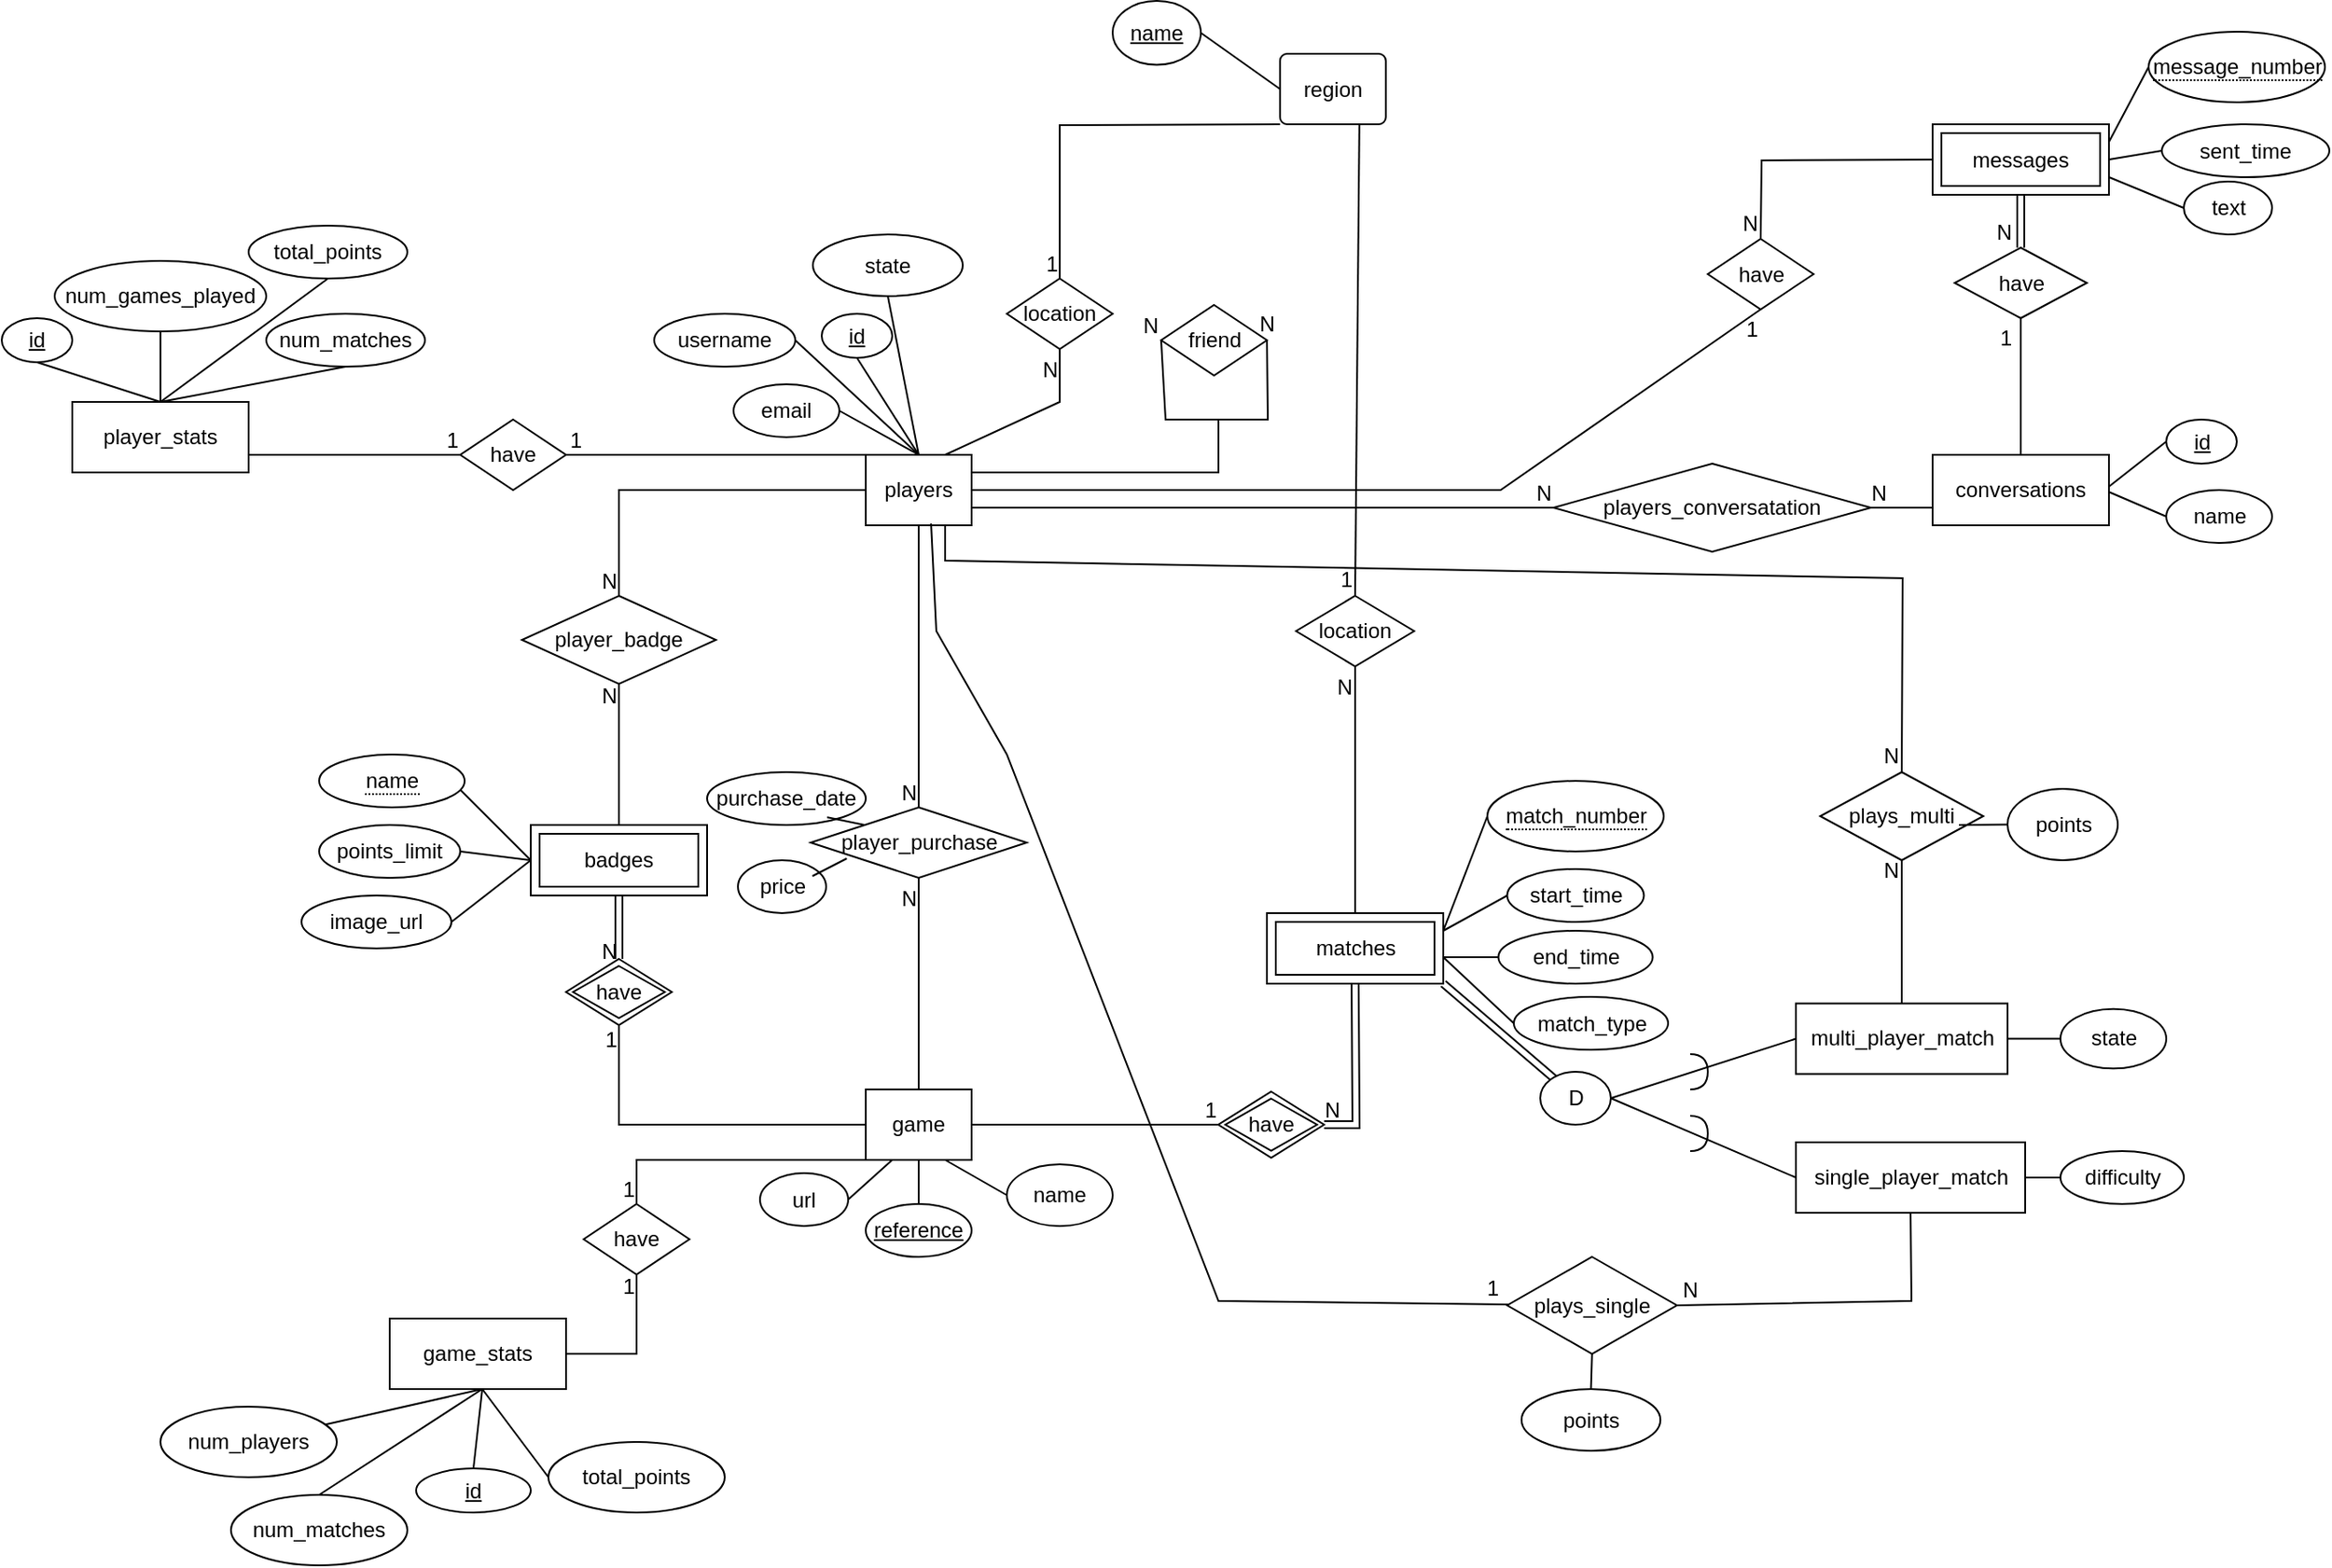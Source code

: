 <mxfile version="21.2.8" type="device">
  <diagram name="Page-1" id="zzzi5T66cBKwi4Euccaa">
    <mxGraphModel dx="1886" dy="870" grid="1" gridSize="10" guides="1" tooltips="1" connect="1" arrows="1" fold="1" page="1" pageScale="1" pageWidth="1654" pageHeight="1169" math="0" shadow="0">
      <root>
        <mxCell id="0" />
        <mxCell id="1" parent="0" />
        <mxCell id="UxwvA4xGbJYqASf0uj5V-3" value="num_matches" style="ellipse;whiteSpace=wrap;html=1;align=center;direction=east;" parent="1" vertex="1">
          <mxGeometry x="180" y="200" width="90" height="30" as="geometry" />
        </mxCell>
        <mxCell id="UxwvA4xGbJYqASf0uj5V-8" value="" style="endArrow=none;html=1;rounded=0;entryX=0.5;entryY=1;entryDx=0;entryDy=0;exitX=0.5;exitY=0;exitDx=0;exitDy=0;" parent="1" target="UxwvA4xGbJYqASf0uj5V-3" edge="1">
          <mxGeometry relative="1" as="geometry">
            <mxPoint x="120" y="250" as="sourcePoint" />
            <mxPoint x="350" y="230" as="targetPoint" />
          </mxGeometry>
        </mxCell>
        <mxCell id="UxwvA4xGbJYqASf0uj5V-11" value="num_players" style="ellipse;whiteSpace=wrap;html=1;align=center;" parent="1" vertex="1">
          <mxGeometry x="120" y="820" width="100" height="40" as="geometry" />
        </mxCell>
        <mxCell id="UxwvA4xGbJYqASf0uj5V-17" value="" style="endArrow=none;html=1;rounded=0;exitX=0.5;exitY=1;exitDx=0;exitDy=0;" parent="1" target="UxwvA4xGbJYqASf0uj5V-11" edge="1">
          <mxGeometry relative="1" as="geometry">
            <mxPoint x="302.5" y="810" as="sourcePoint" />
            <mxPoint x="450" y="840" as="targetPoint" />
          </mxGeometry>
        </mxCell>
        <mxCell id="UxwvA4xGbJYqASf0uj5V-22" value="" style="endArrow=none;html=1;rounded=0;exitX=1;exitY=0.5;exitDx=0;exitDy=0;entryX=0;entryY=0.5;entryDx=0;entryDy=0;" parent="1" edge="1">
          <mxGeometry relative="1" as="geometry">
            <mxPoint x="285" y="465" as="sourcePoint" />
            <mxPoint x="330" y="510" as="targetPoint" />
          </mxGeometry>
        </mxCell>
        <mxCell id="UxwvA4xGbJYqASf0uj5V-23" value="points_limit" style="ellipse;whiteSpace=wrap;html=1;align=center;" parent="1" vertex="1">
          <mxGeometry x="210" y="490" width="80" height="30" as="geometry" />
        </mxCell>
        <mxCell id="UxwvA4xGbJYqASf0uj5V-24" value="image_url" style="ellipse;whiteSpace=wrap;html=1;align=center;" parent="1" vertex="1">
          <mxGeometry x="200" y="530" width="85" height="30" as="geometry" />
        </mxCell>
        <mxCell id="UxwvA4xGbJYqASf0uj5V-25" value="" style="endArrow=none;html=1;rounded=0;exitX=1;exitY=0.5;exitDx=0;exitDy=0;entryX=0;entryY=0.5;entryDx=0;entryDy=0;" parent="1" source="UxwvA4xGbJYqASf0uj5V-24" edge="1">
          <mxGeometry relative="1" as="geometry">
            <mxPoint x="450" y="530" as="sourcePoint" />
            <mxPoint x="330" y="510" as="targetPoint" />
          </mxGeometry>
        </mxCell>
        <mxCell id="UxwvA4xGbJYqASf0uj5V-26" value="" style="endArrow=none;html=1;rounded=0;exitX=1;exitY=0.5;exitDx=0;exitDy=0;" parent="1" source="UxwvA4xGbJYqASf0uj5V-23" edge="1">
          <mxGeometry relative="1" as="geometry">
            <mxPoint x="450" y="530" as="sourcePoint" />
            <mxPoint x="330" y="510" as="targetPoint" />
          </mxGeometry>
        </mxCell>
        <mxCell id="UxwvA4xGbJYqASf0uj5V-36" value="game" style="whiteSpace=wrap;html=1;align=center;" parent="1" vertex="1">
          <mxGeometry x="520" y="640" width="60" height="40" as="geometry" />
        </mxCell>
        <mxCell id="UxwvA4xGbJYqASf0uj5V-37" value="players" style="whiteSpace=wrap;html=1;align=center;" parent="1" vertex="1">
          <mxGeometry x="520" y="280" width="60" height="40" as="geometry" />
        </mxCell>
        <mxCell id="UxwvA4xGbJYqASf0uj5V-43" value="purchase_date" style="ellipse;whiteSpace=wrap;html=1;align=center;" parent="1" vertex="1">
          <mxGeometry x="430" y="460" width="90" height="30" as="geometry" />
        </mxCell>
        <mxCell id="UxwvA4xGbJYqASf0uj5V-47" value="" style="endArrow=none;html=1;rounded=0;exitX=1;exitY=1;exitDx=0;exitDy=0;entryX=0;entryY=0;entryDx=0;entryDy=0;" parent="1" target="7KpUTXHC7Jx4lpWlZY0v-66" edge="1">
          <mxGeometry relative="1" as="geometry">
            <mxPoint x="498.07" y="485.607" as="sourcePoint" />
            <mxPoint x="506.25" y="490" as="targetPoint" />
          </mxGeometry>
        </mxCell>
        <mxCell id="UxwvA4xGbJYqASf0uj5V-52" value="url" style="ellipse;whiteSpace=wrap;html=1;align=center;" parent="1" vertex="1">
          <mxGeometry x="460" y="687.5" width="50" height="30" as="geometry" />
        </mxCell>
        <mxCell id="UxwvA4xGbJYqASf0uj5V-56" value="name" style="ellipse;whiteSpace=wrap;html=1;align=center;strokeWidth=1;" parent="1" vertex="1">
          <mxGeometry x="600" y="682.5" width="60" height="35" as="geometry" />
        </mxCell>
        <mxCell id="UxwvA4xGbJYqASf0uj5V-57" style="edgeStyle=orthogonalEdgeStyle;rounded=0;orthogonalLoop=1;jettySize=auto;html=1;exitX=0.5;exitY=1;exitDx=0;exitDy=0;" parent="1" edge="1">
          <mxGeometry relative="1" as="geometry">
            <mxPoint x="515" y="750" as="sourcePoint" />
            <mxPoint x="515" y="750" as="targetPoint" />
          </mxGeometry>
        </mxCell>
        <mxCell id="UxwvA4xGbJYqASf0uj5V-60" value="reference" style="ellipse;whiteSpace=wrap;html=1;align=center;fontStyle=4;strokeWidth=1;" parent="1" vertex="1">
          <mxGeometry x="520" y="705" width="60" height="30" as="geometry" />
        </mxCell>
        <mxCell id="UxwvA4xGbJYqASf0uj5V-63" value="" style="endArrow=none;html=1;rounded=0;entryX=1;entryY=0.5;entryDx=0;entryDy=0;exitX=0.25;exitY=1;exitDx=0;exitDy=0;" parent="1" source="UxwvA4xGbJYqASf0uj5V-36" target="UxwvA4xGbJYqASf0uj5V-52" edge="1">
          <mxGeometry relative="1" as="geometry">
            <mxPoint x="470" y="530" as="sourcePoint" />
            <mxPoint x="630" y="530" as="targetPoint" />
          </mxGeometry>
        </mxCell>
        <mxCell id="UxwvA4xGbJYqASf0uj5V-65" value="" style="endArrow=none;html=1;rounded=0;entryX=0.5;entryY=0;entryDx=0;entryDy=0;exitX=0.5;exitY=1;exitDx=0;exitDy=0;" parent="1" source="UxwvA4xGbJYqASf0uj5V-36" target="UxwvA4xGbJYqASf0uj5V-60" edge="1">
          <mxGeometry relative="1" as="geometry">
            <mxPoint x="560" y="690" as="sourcePoint" />
            <mxPoint x="535" y="730" as="targetPoint" />
          </mxGeometry>
        </mxCell>
        <mxCell id="UxwvA4xGbJYqASf0uj5V-66" value="" style="endArrow=none;html=1;rounded=0;entryX=0;entryY=0.5;entryDx=0;entryDy=0;exitX=0.75;exitY=1;exitDx=0;exitDy=0;" parent="1" source="UxwvA4xGbJYqASf0uj5V-36" target="UxwvA4xGbJYqASf0uj5V-56" edge="1">
          <mxGeometry relative="1" as="geometry">
            <mxPoint x="560" y="690" as="sourcePoint" />
            <mxPoint x="600" y="730" as="targetPoint" />
          </mxGeometry>
        </mxCell>
        <mxCell id="UxwvA4xGbJYqASf0uj5V-67" value="email" style="ellipse;whiteSpace=wrap;html=1;align=center;strokeWidth=1;" parent="1" vertex="1">
          <mxGeometry x="445" y="240" width="60" height="30" as="geometry" />
        </mxCell>
        <mxCell id="UxwvA4xGbJYqASf0uj5V-68" value="username" style="ellipse;whiteSpace=wrap;html=1;align=center;strokeWidth=1;" parent="1" vertex="1">
          <mxGeometry x="400" y="200" width="80" height="30" as="geometry" />
        </mxCell>
        <mxCell id="UxwvA4xGbJYqASf0uj5V-69" value="id" style="ellipse;whiteSpace=wrap;html=1;align=center;fontStyle=4;strokeWidth=1;" parent="1" vertex="1">
          <mxGeometry x="495" y="200" width="40" height="25" as="geometry" />
        </mxCell>
        <mxCell id="UxwvA4xGbJYqASf0uj5V-70" value="state" style="ellipse;whiteSpace=wrap;html=1;align=center;strokeWidth=1;" parent="1" vertex="1">
          <mxGeometry x="490" y="155" width="85" height="35" as="geometry" />
        </mxCell>
        <mxCell id="UxwvA4xGbJYqASf0uj5V-72" value="region" style="rounded=1;arcSize=10;whiteSpace=wrap;html=1;align=center;strokeWidth=1;" parent="1" vertex="1">
          <mxGeometry x="754.91" y="52.5" width="60" height="40" as="geometry" />
        </mxCell>
        <mxCell id="UxwvA4xGbJYqASf0uj5V-73" value="" style="endArrow=none;html=1;rounded=0;exitX=1;exitY=0.5;exitDx=0;exitDy=0;entryX=0.5;entryY=0;entryDx=0;entryDy=0;" parent="1" source="UxwvA4xGbJYqASf0uj5V-67" target="UxwvA4xGbJYqASf0uj5V-37" edge="1">
          <mxGeometry relative="1" as="geometry">
            <mxPoint x="470" y="270" as="sourcePoint" />
            <mxPoint x="630" y="270" as="targetPoint" />
          </mxGeometry>
        </mxCell>
        <mxCell id="UxwvA4xGbJYqASf0uj5V-74" value="" style="endArrow=none;html=1;rounded=0;exitX=1;exitY=0.5;exitDx=0;exitDy=0;entryX=0.5;entryY=0;entryDx=0;entryDy=0;" parent="1" source="UxwvA4xGbJYqASf0uj5V-68" target="UxwvA4xGbJYqASf0uj5V-37" edge="1">
          <mxGeometry relative="1" as="geometry">
            <mxPoint x="515" y="265" as="sourcePoint" />
            <mxPoint x="540" y="280" as="targetPoint" />
          </mxGeometry>
        </mxCell>
        <mxCell id="UxwvA4xGbJYqASf0uj5V-75" value="" style="endArrow=none;html=1;rounded=0;exitX=0.5;exitY=1;exitDx=0;exitDy=0;entryX=0.5;entryY=0;entryDx=0;entryDy=0;" parent="1" source="UxwvA4xGbJYqASf0uj5V-69" target="UxwvA4xGbJYqASf0uj5V-37" edge="1">
          <mxGeometry relative="1" as="geometry">
            <mxPoint x="490" y="225" as="sourcePoint" />
            <mxPoint x="545" y="290" as="targetPoint" />
          </mxGeometry>
        </mxCell>
        <mxCell id="UxwvA4xGbJYqASf0uj5V-76" value="" style="endArrow=none;html=1;rounded=0;exitX=0.5;exitY=1;exitDx=0;exitDy=0;entryX=0.5;entryY=0;entryDx=0;entryDy=0;" parent="1" source="UxwvA4xGbJYqASf0uj5V-70" target="UxwvA4xGbJYqASf0uj5V-37" edge="1">
          <mxGeometry relative="1" as="geometry">
            <mxPoint x="520" y="225" as="sourcePoint" />
            <mxPoint x="560" y="290" as="targetPoint" />
          </mxGeometry>
        </mxCell>
        <mxCell id="UxwvA4xGbJYqASf0uj5V-85" value="" style="endArrow=none;html=1;rounded=0;exitX=1;exitY=0.5;exitDx=0;exitDy=0;entryX=0;entryY=0.5;entryDx=0;entryDy=0;" parent="1" source="n-J2rpFh8gboaBVfGq7o-7" target="UxwvA4xGbJYqASf0uj5V-72" edge="1">
          <mxGeometry relative="1" as="geometry">
            <mxPoint x="719.91" y="42.5" as="sourcePoint" />
            <mxPoint x="764.91" y="82.5" as="targetPoint" />
          </mxGeometry>
        </mxCell>
        <mxCell id="UxwvA4xGbJYqASf0uj5V-100" value="name" style="ellipse;whiteSpace=wrap;html=1;align=center;strokeWidth=1;" parent="1" vertex="1">
          <mxGeometry x="1257.5" y="300" width="60" height="30" as="geometry" />
        </mxCell>
        <mxCell id="UxwvA4xGbJYqASf0uj5V-101" value="id" style="ellipse;whiteSpace=wrap;html=1;align=center;fontStyle=4;strokeWidth=1;" parent="1" vertex="1">
          <mxGeometry x="1257.5" y="260" width="40" height="25" as="geometry" />
        </mxCell>
        <mxCell id="UxwvA4xGbJYqASf0uj5V-102" value="" style="endArrow=none;html=1;rounded=0;entryX=1;entryY=0.5;entryDx=0;entryDy=0;exitX=0;exitY=0.5;exitDx=0;exitDy=0;" parent="1" source="UxwvA4xGbJYqASf0uj5V-100" edge="1">
          <mxGeometry relative="1" as="geometry">
            <mxPoint x="827.5" y="305" as="sourcePoint" />
            <mxPoint x="1222.5" y="300" as="targetPoint" />
          </mxGeometry>
        </mxCell>
        <mxCell id="UxwvA4xGbJYqASf0uj5V-103" value="" style="endArrow=none;html=1;rounded=0;entryX=1;entryY=0.5;entryDx=0;entryDy=0;exitX=0;exitY=0.5;exitDx=0;exitDy=0;" parent="1" source="UxwvA4xGbJYqASf0uj5V-101" edge="1">
          <mxGeometry relative="1" as="geometry">
            <mxPoint x="1267.5" y="325" as="sourcePoint" />
            <mxPoint x="1222.5" y="300" as="targetPoint" />
          </mxGeometry>
        </mxCell>
        <mxCell id="UxwvA4xGbJYqASf0uj5V-105" value="have" style="shape=rhombus;perimeter=rhombusPerimeter;whiteSpace=wrap;html=1;align=center;strokeWidth=1;" parent="1" vertex="1">
          <mxGeometry x="1137.5" y="162.5" width="75" height="40" as="geometry" />
        </mxCell>
        <mxCell id="UxwvA4xGbJYqASf0uj5V-107" value="" style="endArrow=none;html=1;rounded=0;entryX=0.5;entryY=1;entryDx=0;entryDy=0;exitX=0.5;exitY=0;exitDx=0;exitDy=0;" parent="1" source="7KpUTXHC7Jx4lpWlZY0v-57" target="UxwvA4xGbJYqASf0uj5V-105" edge="1">
          <mxGeometry relative="1" as="geometry">
            <mxPoint x="1185" y="270" as="sourcePoint" />
            <mxPoint x="1180" y="235" as="targetPoint" />
          </mxGeometry>
        </mxCell>
        <mxCell id="UxwvA4xGbJYqASf0uj5V-108" value="1" style="resizable=0;html=1;align=right;verticalAlign=bottom;strokeWidth=1;" parent="UxwvA4xGbJYqASf0uj5V-107" connectable="0" vertex="1">
          <mxGeometry x="1" relative="1" as="geometry">
            <mxPoint x="-5" y="20" as="offset" />
          </mxGeometry>
        </mxCell>
        <mxCell id="UxwvA4xGbJYqASf0uj5V-110" value="" style="shape=link;html=1;rounded=0;entryX=0.5;entryY=0;entryDx=0;entryDy=0;exitX=0.5;exitY=1;exitDx=0;exitDy=0;" parent="1" target="UxwvA4xGbJYqASf0uj5V-105" edge="1">
          <mxGeometry relative="1" as="geometry">
            <mxPoint x="1175" y="132.5" as="sourcePoint" />
            <mxPoint x="990" y="272.5" as="targetPoint" />
          </mxGeometry>
        </mxCell>
        <mxCell id="UxwvA4xGbJYqASf0uj5V-111" value="N" style="resizable=0;html=1;align=right;verticalAlign=bottom;strokeWidth=1;" parent="UxwvA4xGbJYqASf0uj5V-110" connectable="0" vertex="1">
          <mxGeometry x="1" relative="1" as="geometry">
            <mxPoint x="-5" as="offset" />
          </mxGeometry>
        </mxCell>
        <mxCell id="UxwvA4xGbJYqASf0uj5V-113" value="sent_time" style="ellipse;whiteSpace=wrap;html=1;align=center;" parent="1" vertex="1">
          <mxGeometry x="1255" y="92.5" width="95" height="30" as="geometry" />
        </mxCell>
        <mxCell id="UxwvA4xGbJYqASf0uj5V-114" value="text" style="ellipse;whiteSpace=wrap;html=1;align=center;" parent="1" vertex="1">
          <mxGeometry x="1267.5" y="125" width="50" height="30" as="geometry" />
        </mxCell>
        <mxCell id="UxwvA4xGbJYqASf0uj5V-116" value="" style="endArrow=none;html=1;rounded=0;entryX=1;entryY=0.25;entryDx=0;entryDy=0;exitX=0;exitY=0.5;exitDx=0;exitDy=0;" parent="1" source="n-J2rpFh8gboaBVfGq7o-76" edge="1">
          <mxGeometry relative="1" as="geometry">
            <mxPoint x="1250" y="67.5" as="sourcePoint" />
            <mxPoint x="1225" y="102.5" as="targetPoint" />
          </mxGeometry>
        </mxCell>
        <mxCell id="UxwvA4xGbJYqASf0uj5V-117" value="" style="endArrow=none;html=1;rounded=0;entryX=1;entryY=0.5;entryDx=0;entryDy=0;exitX=0;exitY=0.5;exitDx=0;exitDy=0;" parent="1" source="UxwvA4xGbJYqASf0uj5V-113" edge="1">
          <mxGeometry relative="1" as="geometry">
            <mxPoint x="1250" y="77.5" as="sourcePoint" />
            <mxPoint x="1225" y="112.5" as="targetPoint" />
          </mxGeometry>
        </mxCell>
        <mxCell id="UxwvA4xGbJYqASf0uj5V-118" value="" style="endArrow=none;html=1;rounded=0;entryX=1;entryY=0.75;entryDx=0;entryDy=0;exitX=0;exitY=0.5;exitDx=0;exitDy=0;" parent="1" source="UxwvA4xGbJYqASf0uj5V-114" edge="1">
          <mxGeometry relative="1" as="geometry">
            <mxPoint x="1260" y="87.5" as="sourcePoint" />
            <mxPoint x="1225" y="122.5" as="targetPoint" />
          </mxGeometry>
        </mxCell>
        <mxCell id="UxwvA4xGbJYqASf0uj5V-121" value="" style="shape=link;html=1;rounded=0;exitX=1;exitY=1;exitDx=0;exitDy=0;" parent="1" edge="1">
          <mxGeometry relative="1" as="geometry">
            <mxPoint x="847.5" y="580" as="sourcePoint" />
            <mxPoint x="917.5" y="640" as="targetPoint" />
          </mxGeometry>
        </mxCell>
        <mxCell id="UxwvA4xGbJYqASf0uj5V-124" value="D" style="ellipse;whiteSpace=wrap;html=1;sketch=0;strokeWidth=1;" parent="1" vertex="1">
          <mxGeometry x="902.5" y="630" width="40" height="30" as="geometry" />
        </mxCell>
        <mxCell id="UxwvA4xGbJYqASf0uj5V-126" value="start_time" style="ellipse;whiteSpace=wrap;html=1;align=center;strokeWidth=1;" parent="1" vertex="1">
          <mxGeometry x="883.75" y="515" width="77.5" height="30" as="geometry" />
        </mxCell>
        <mxCell id="UxwvA4xGbJYqASf0uj5V-127" value="end_time" style="ellipse;whiteSpace=wrap;html=1;align=center;strokeWidth=1;" parent="1" vertex="1">
          <mxGeometry x="878.75" y="550" width="87.5" height="30" as="geometry" />
        </mxCell>
        <mxCell id="UxwvA4xGbJYqASf0uj5V-130" value="" style="endArrow=none;html=1;rounded=0;entryX=0;entryY=0.5;entryDx=0;entryDy=0;exitX=1;exitY=0.5;exitDx=0;exitDy=0;" parent="1" target="UxwvA4xGbJYqASf0uj5V-126" edge="1">
          <mxGeometry relative="1" as="geometry">
            <mxPoint x="847.5" y="550" as="sourcePoint" />
            <mxPoint x="897.5" y="497.5" as="targetPoint" />
          </mxGeometry>
        </mxCell>
        <mxCell id="UxwvA4xGbJYqASf0uj5V-131" value="" style="endArrow=none;html=1;rounded=0;entryX=0;entryY=0.5;entryDx=0;entryDy=0;exitX=1;exitY=0.75;exitDx=0;exitDy=0;" parent="1" target="UxwvA4xGbJYqASf0uj5V-127" edge="1">
          <mxGeometry relative="1" as="geometry">
            <mxPoint x="847.5" y="565" as="sourcePoint" />
            <mxPoint x="907.5" y="507.5" as="targetPoint" />
          </mxGeometry>
        </mxCell>
        <mxCell id="UxwvA4xGbJYqASf0uj5V-132" value="multi_player_match" style="whiteSpace=wrap;html=1;align=center;strokeWidth=1;" parent="1" vertex="1">
          <mxGeometry x="1047.5" y="591.25" width="120" height="40" as="geometry" />
        </mxCell>
        <mxCell id="UxwvA4xGbJYqASf0uj5V-133" value="single_player_match" style="whiteSpace=wrap;html=1;align=center;strokeWidth=1;" parent="1" vertex="1">
          <mxGeometry x="1047.5" y="670" width="130" height="40" as="geometry" />
        </mxCell>
        <mxCell id="UxwvA4xGbJYqASf0uj5V-135" value="difficulty" style="ellipse;whiteSpace=wrap;html=1;align=center;" parent="1" vertex="1">
          <mxGeometry x="1197.5" y="675" width="70" height="30" as="geometry" />
        </mxCell>
        <mxCell id="UxwvA4xGbJYqASf0uj5V-136" style="edgeStyle=orthogonalEdgeStyle;rounded=0;orthogonalLoop=1;jettySize=auto;html=1;exitX=0.5;exitY=1;exitDx=0;exitDy=0;" parent="1" source="UxwvA4xGbJYqASf0uj5V-135" target="UxwvA4xGbJYqASf0uj5V-135" edge="1">
          <mxGeometry relative="1" as="geometry" />
        </mxCell>
        <mxCell id="UxwvA4xGbJYqASf0uj5V-137" value="state" style="ellipse;whiteSpace=wrap;html=1;align=center;" parent="1" vertex="1">
          <mxGeometry x="1197.5" y="594.38" width="60" height="33.75" as="geometry" />
        </mxCell>
        <mxCell id="UxwvA4xGbJYqASf0uj5V-138" value="" style="endArrow=none;html=1;rounded=0;exitX=1;exitY=0.5;exitDx=0;exitDy=0;entryX=0;entryY=0.5;entryDx=0;entryDy=0;" parent="1" source="UxwvA4xGbJYqASf0uj5V-132" target="UxwvA4xGbJYqASf0uj5V-137" edge="1">
          <mxGeometry relative="1" as="geometry">
            <mxPoint x="807.5" y="500" as="sourcePoint" />
            <mxPoint x="967.5" y="500" as="targetPoint" />
          </mxGeometry>
        </mxCell>
        <mxCell id="UxwvA4xGbJYqASf0uj5V-139" value="" style="endArrow=none;html=1;rounded=0;exitX=1;exitY=0.5;exitDx=0;exitDy=0;entryX=0;entryY=0.5;entryDx=0;entryDy=0;" parent="1" source="UxwvA4xGbJYqASf0uj5V-133" target="UxwvA4xGbJYqASf0uj5V-135" edge="1">
          <mxGeometry relative="1" as="geometry">
            <mxPoint x="1157.5" y="621.25" as="sourcePoint" />
            <mxPoint x="1207.5" y="621.255" as="targetPoint" />
          </mxGeometry>
        </mxCell>
        <mxCell id="UxwvA4xGbJYqASf0uj5V-140" value="" style="endArrow=none;html=1;rounded=0;exitX=1;exitY=0.5;exitDx=0;exitDy=0;entryX=0;entryY=0.5;entryDx=0;entryDy=0;" parent="1" source="UxwvA4xGbJYqASf0uj5V-124" target="UxwvA4xGbJYqASf0uj5V-132" edge="1">
          <mxGeometry relative="1" as="geometry">
            <mxPoint x="807.5" y="500" as="sourcePoint" />
            <mxPoint x="967.5" y="500" as="targetPoint" />
          </mxGeometry>
        </mxCell>
        <mxCell id="UxwvA4xGbJYqASf0uj5V-141" value="" style="endArrow=none;html=1;rounded=0;entryX=0;entryY=0.5;entryDx=0;entryDy=0;startArrow=none;exitX=1;exitY=0.5;exitDx=0;exitDy=0;" parent="1" source="UxwvA4xGbJYqASf0uj5V-124" target="UxwvA4xGbJYqASf0uj5V-133" edge="1">
          <mxGeometry relative="1" as="geometry">
            <mxPoint x="1007.5" y="670" as="sourcePoint" />
            <mxPoint x="1057.5" y="621.25" as="targetPoint" />
          </mxGeometry>
        </mxCell>
        <mxCell id="UxwvA4xGbJYqASf0uj5V-142" value="" style="shape=requiredInterface;html=1;verticalLabelPosition=bottom;sketch=0;strokeWidth=1;" parent="1" vertex="1">
          <mxGeometry x="987.5" y="620" width="10" height="20" as="geometry" />
        </mxCell>
        <mxCell id="UxwvA4xGbJYqASf0uj5V-143" value="" style="shape=requiredInterface;html=1;verticalLabelPosition=bottom;sketch=0;strokeWidth=1;" parent="1" vertex="1">
          <mxGeometry x="987.5" y="655" width="10" height="20" as="geometry" />
        </mxCell>
        <mxCell id="qMQJAQUiqZQWxBR6LsD0-4" value="&lt;span style=&quot;border-bottom: 1px dotted&quot;&gt;match_number&lt;/span&gt;" style="ellipse;whiteSpace=wrap;html=1;align=center;" parent="1" vertex="1">
          <mxGeometry x="872.5" y="465" width="100" height="40" as="geometry" />
        </mxCell>
        <mxCell id="qMQJAQUiqZQWxBR6LsD0-5" value="" style="endArrow=none;html=1;rounded=0;entryX=0;entryY=0.5;entryDx=0;entryDy=0;" parent="1" target="qMQJAQUiqZQWxBR6LsD0-4" edge="1">
          <mxGeometry relative="1" as="geometry">
            <mxPoint x="847.5" y="550" as="sourcePoint" />
            <mxPoint x="882.5" y="473" as="targetPoint" />
          </mxGeometry>
        </mxCell>
        <mxCell id="qMQJAQUiqZQWxBR6LsD0-6" value="match_type" style="ellipse;whiteSpace=wrap;html=1;align=center;strokeWidth=1;" parent="1" vertex="1">
          <mxGeometry x="887.5" y="587.5" width="87.5" height="30" as="geometry" />
        </mxCell>
        <mxCell id="qMQJAQUiqZQWxBR6LsD0-7" value="" style="endArrow=none;html=1;rounded=0;entryX=0;entryY=0.5;entryDx=0;entryDy=0;exitX=1;exitY=0.75;exitDx=0;exitDy=0;" parent="1" target="qMQJAQUiqZQWxBR6LsD0-6" edge="1">
          <mxGeometry relative="1" as="geometry">
            <mxPoint x="847.5" y="565" as="sourcePoint" />
            <mxPoint x="888.5" y="575" as="targetPoint" />
          </mxGeometry>
        </mxCell>
        <mxCell id="qMQJAQUiqZQWxBR6LsD0-19" value="id" style="ellipse;whiteSpace=wrap;html=1;align=center;fontStyle=4;strokeWidth=1;" parent="1" vertex="1">
          <mxGeometry x="30" y="202.5" width="40" height="25" as="geometry" />
        </mxCell>
        <mxCell id="qMQJAQUiqZQWxBR6LsD0-20" value="" style="endArrow=none;html=1;rounded=0;exitX=0.5;exitY=1;exitDx=0;exitDy=0;entryX=0.5;entryY=0;entryDx=0;entryDy=0;" parent="1" source="qMQJAQUiqZQWxBR6LsD0-19" edge="1">
          <mxGeometry relative="1" as="geometry">
            <mxPoint x="490" y="410" as="sourcePoint" />
            <mxPoint x="120" y="250" as="targetPoint" />
          </mxGeometry>
        </mxCell>
        <mxCell id="qMQJAQUiqZQWxBR6LsD0-22" value="num_games_played" style="ellipse;whiteSpace=wrap;html=1;align=center;" parent="1" vertex="1">
          <mxGeometry x="60" y="170" width="120" height="40" as="geometry" />
        </mxCell>
        <mxCell id="qMQJAQUiqZQWxBR6LsD0-24" value="total_points" style="ellipse;whiteSpace=wrap;html=1;align=center;" parent="1" vertex="1">
          <mxGeometry x="170" y="150" width="90" height="30" as="geometry" />
        </mxCell>
        <mxCell id="qMQJAQUiqZQWxBR6LsD0-25" value="" style="endArrow=none;html=1;rounded=0;exitX=0.5;exitY=1;exitDx=0;exitDy=0;" parent="1" source="qMQJAQUiqZQWxBR6LsD0-22" edge="1">
          <mxGeometry relative="1" as="geometry">
            <mxPoint x="60" y="238" as="sourcePoint" />
            <mxPoint x="120" y="250" as="targetPoint" />
          </mxGeometry>
        </mxCell>
        <mxCell id="qMQJAQUiqZQWxBR6LsD0-26" value="" style="endArrow=none;html=1;rounded=0;exitX=0.5;exitY=1;exitDx=0;exitDy=0;entryX=0.5;entryY=0;entryDx=0;entryDy=0;" parent="1" source="qMQJAQUiqZQWxBR6LsD0-24" edge="1">
          <mxGeometry relative="1" as="geometry">
            <mxPoint x="70" y="248" as="sourcePoint" />
            <mxPoint x="120" y="250" as="targetPoint" />
          </mxGeometry>
        </mxCell>
        <mxCell id="qMQJAQUiqZQWxBR6LsD0-38" value="id" style="ellipse;whiteSpace=wrap;html=1;align=center;fontStyle=4;" parent="1" vertex="1">
          <mxGeometry x="265" y="855" width="65" height="25" as="geometry" />
        </mxCell>
        <mxCell id="qMQJAQUiqZQWxBR6LsD0-41" value="num_matches" style="ellipse;whiteSpace=wrap;html=1;align=center;" parent="1" vertex="1">
          <mxGeometry x="160" y="870" width="100" height="40" as="geometry" />
        </mxCell>
        <mxCell id="qMQJAQUiqZQWxBR6LsD0-42" value="total_points" style="ellipse;whiteSpace=wrap;html=1;align=center;" parent="1" vertex="1">
          <mxGeometry x="340" y="840" width="100" height="40" as="geometry" />
        </mxCell>
        <mxCell id="qMQJAQUiqZQWxBR6LsD0-44" value="" style="endArrow=none;html=1;rounded=0;exitX=0.5;exitY=1;exitDx=0;exitDy=0;entryX=0.5;entryY=0;entryDx=0;entryDy=0;" parent="1" target="qMQJAQUiqZQWxBR6LsD0-41" edge="1">
          <mxGeometry relative="1" as="geometry">
            <mxPoint x="302.5" y="810" as="sourcePoint" />
            <mxPoint x="223" y="840" as="targetPoint" />
          </mxGeometry>
        </mxCell>
        <mxCell id="qMQJAQUiqZQWxBR6LsD0-45" value="" style="endArrow=none;html=1;rounded=0;exitX=0.5;exitY=1;exitDx=0;exitDy=0;entryX=0.5;entryY=0;entryDx=0;entryDy=0;" parent="1" target="qMQJAQUiqZQWxBR6LsD0-38" edge="1">
          <mxGeometry relative="1" as="geometry">
            <mxPoint x="302.5" y="810" as="sourcePoint" />
            <mxPoint x="233" y="850" as="targetPoint" />
          </mxGeometry>
        </mxCell>
        <mxCell id="qMQJAQUiqZQWxBR6LsD0-46" value="" style="endArrow=none;html=1;rounded=0;exitX=0.5;exitY=1;exitDx=0;exitDy=0;entryX=0;entryY=0.5;entryDx=0;entryDy=0;" parent="1" target="qMQJAQUiqZQWxBR6LsD0-42" edge="1">
          <mxGeometry relative="1" as="geometry">
            <mxPoint x="302.5" y="810" as="sourcePoint" />
            <mxPoint x="243" y="860" as="targetPoint" />
          </mxGeometry>
        </mxCell>
        <mxCell id="qMQJAQUiqZQWxBR6LsD0-47" style="edgeStyle=orthogonalEdgeStyle;rounded=0;orthogonalLoop=1;jettySize=auto;html=1;exitX=0.5;exitY=1;exitDx=0;exitDy=0;" parent="1" source="qMQJAQUiqZQWxBR6LsD0-42" target="qMQJAQUiqZQWxBR6LsD0-42" edge="1">
          <mxGeometry relative="1" as="geometry" />
        </mxCell>
        <mxCell id="7KpUTXHC7Jx4lpWlZY0v-1" value="game_stats" style="whiteSpace=wrap;html=1;align=center;" parent="1" vertex="1">
          <mxGeometry x="250" y="770" width="100" height="40" as="geometry" />
        </mxCell>
        <mxCell id="7KpUTXHC7Jx4lpWlZY0v-6" value="have" style="shape=rhombus;perimeter=rhombusPerimeter;whiteSpace=wrap;html=1;align=center;" parent="1" vertex="1">
          <mxGeometry x="360" y="705" width="60" height="40" as="geometry" />
        </mxCell>
        <mxCell id="7KpUTXHC7Jx4lpWlZY0v-15" value="" style="resizable=0;html=1;align=right;verticalAlign=bottom;" parent="1" connectable="0" vertex="1">
          <mxGeometry x="390" y="770" as="geometry">
            <mxPoint x="475" y="-64" as="offset" />
          </mxGeometry>
        </mxCell>
        <mxCell id="7KpUTXHC7Jx4lpWlZY0v-16" value="" style="resizable=0;html=1;align=right;verticalAlign=bottom;" parent="1" connectable="0" vertex="1">
          <mxGeometry x="400" y="715" as="geometry" />
        </mxCell>
        <mxCell id="7KpUTXHC7Jx4lpWlZY0v-17" value="" style="resizable=0;html=1;align=right;verticalAlign=bottom;" parent="1" connectable="0" vertex="1">
          <mxGeometry x="380" y="581.25" as="geometry">
            <mxPoint x="416" y="140" as="offset" />
          </mxGeometry>
        </mxCell>
        <mxCell id="7KpUTXHC7Jx4lpWlZY0v-18" value="have" style="shape=rhombus;perimeter=rhombusPerimeter;whiteSpace=wrap;html=1;align=center;" parent="1" vertex="1">
          <mxGeometry x="997.5" y="157.5" width="60" height="40" as="geometry" />
        </mxCell>
        <mxCell id="7KpUTXHC7Jx4lpWlZY0v-19" value="" style="resizable=0;html=1;align=right;verticalAlign=bottom;strokeWidth=1;" parent="1" connectable="0" vertex="1">
          <mxGeometry x="1182.5" y="239.999" as="geometry">
            <mxPoint x="-166" y="-22" as="offset" />
          </mxGeometry>
        </mxCell>
        <mxCell id="7KpUTXHC7Jx4lpWlZY0v-30" value="player_badge" style="shape=rhombus;perimeter=rhombusPerimeter;whiteSpace=wrap;html=1;align=center;" parent="1" vertex="1">
          <mxGeometry x="325" y="360" width="110" height="50" as="geometry" />
        </mxCell>
        <mxCell id="7KpUTXHC7Jx4lpWlZY0v-31" value="" style="endArrow=none;html=1;rounded=0;exitX=0;exitY=0.5;exitDx=0;exitDy=0;entryX=0.5;entryY=0;entryDx=0;entryDy=0;" parent="1" source="UxwvA4xGbJYqASf0uj5V-37" target="7KpUTXHC7Jx4lpWlZY0v-30" edge="1">
          <mxGeometry relative="1" as="geometry">
            <mxPoint x="570" y="520" as="sourcePoint" />
            <mxPoint x="730" y="520" as="targetPoint" />
            <Array as="points">
              <mxPoint x="380" y="300" />
            </Array>
          </mxGeometry>
        </mxCell>
        <mxCell id="7KpUTXHC7Jx4lpWlZY0v-32" value="N" style="resizable=0;html=1;whiteSpace=wrap;align=right;verticalAlign=bottom;" parent="7KpUTXHC7Jx4lpWlZY0v-31" connectable="0" vertex="1">
          <mxGeometry x="1" relative="1" as="geometry" />
        </mxCell>
        <mxCell id="7KpUTXHC7Jx4lpWlZY0v-33" value="" style="endArrow=none;html=1;rounded=0;entryX=0.5;entryY=1;entryDx=0;entryDy=0;exitX=0.5;exitY=0;exitDx=0;exitDy=0;" parent="1" target="7KpUTXHC7Jx4lpWlZY0v-30" edge="1">
          <mxGeometry relative="1" as="geometry">
            <mxPoint x="380" y="495" as="sourcePoint" />
            <mxPoint x="730" y="520" as="targetPoint" />
          </mxGeometry>
        </mxCell>
        <mxCell id="7KpUTXHC7Jx4lpWlZY0v-34" value="N" style="resizable=0;html=1;whiteSpace=wrap;align=right;verticalAlign=bottom;" parent="7KpUTXHC7Jx4lpWlZY0v-33" connectable="0" vertex="1">
          <mxGeometry x="1" relative="1" as="geometry">
            <mxPoint y="15" as="offset" />
          </mxGeometry>
        </mxCell>
        <mxCell id="7KpUTXHC7Jx4lpWlZY0v-41" value="players_conversatation" style="shape=rhombus;perimeter=rhombusPerimeter;whiteSpace=wrap;html=1;align=center;" parent="1" vertex="1">
          <mxGeometry x="910" y="285" width="180" height="50" as="geometry" />
        </mxCell>
        <mxCell id="7KpUTXHC7Jx4lpWlZY0v-42" value="" style="endArrow=none;html=1;rounded=0;exitX=1;exitY=0.75;exitDx=0;exitDy=0;entryX=0;entryY=0.5;entryDx=0;entryDy=0;" parent="1" source="UxwvA4xGbJYqASf0uj5V-37" target="7KpUTXHC7Jx4lpWlZY0v-41" edge="1">
          <mxGeometry relative="1" as="geometry">
            <mxPoint x="570" y="410" as="sourcePoint" />
            <mxPoint x="730" y="410" as="targetPoint" />
          </mxGeometry>
        </mxCell>
        <mxCell id="7KpUTXHC7Jx4lpWlZY0v-43" value="N" style="resizable=0;html=1;whiteSpace=wrap;align=right;verticalAlign=bottom;" parent="7KpUTXHC7Jx4lpWlZY0v-42" connectable="0" vertex="1">
          <mxGeometry x="1" relative="1" as="geometry" />
        </mxCell>
        <mxCell id="7KpUTXHC7Jx4lpWlZY0v-44" value="" style="endArrow=none;html=1;rounded=0;entryX=1;entryY=0.5;entryDx=0;entryDy=0;exitX=0;exitY=0.75;exitDx=0;exitDy=0;" parent="1" source="7KpUTXHC7Jx4lpWlZY0v-57" target="7KpUTXHC7Jx4lpWlZY0v-41" edge="1">
          <mxGeometry relative="1" as="geometry">
            <mxPoint x="1135" y="315" as="sourcePoint" />
            <mxPoint x="730" y="410" as="targetPoint" />
          </mxGeometry>
        </mxCell>
        <mxCell id="7KpUTXHC7Jx4lpWlZY0v-45" value="N" style="resizable=0;html=1;whiteSpace=wrap;align=right;verticalAlign=bottom;" parent="7KpUTXHC7Jx4lpWlZY0v-44" connectable="0" vertex="1">
          <mxGeometry x="1" relative="1" as="geometry">
            <mxPoint x="10" as="offset" />
          </mxGeometry>
        </mxCell>
        <mxCell id="7KpUTXHC7Jx4lpWlZY0v-47" value="" style="endArrow=none;html=1;rounded=0;entryX=0.5;entryY=1;entryDx=0;entryDy=0;exitX=1;exitY=0.5;exitDx=0;exitDy=0;" parent="1" source="UxwvA4xGbJYqASf0uj5V-37" target="7KpUTXHC7Jx4lpWlZY0v-18" edge="1">
          <mxGeometry relative="1" as="geometry">
            <mxPoint x="590" y="330" as="sourcePoint" />
            <mxPoint x="730" y="410" as="targetPoint" />
            <Array as="points">
              <mxPoint x="880" y="300" />
            </Array>
          </mxGeometry>
        </mxCell>
        <mxCell id="7KpUTXHC7Jx4lpWlZY0v-48" value="1" style="resizable=0;html=1;whiteSpace=wrap;align=right;verticalAlign=bottom;" parent="7KpUTXHC7Jx4lpWlZY0v-47" connectable="0" vertex="1">
          <mxGeometry x="1" relative="1" as="geometry">
            <mxPoint y="20" as="offset" />
          </mxGeometry>
        </mxCell>
        <mxCell id="7KpUTXHC7Jx4lpWlZY0v-49" value="" style="endArrow=none;html=1;rounded=0;entryX=0.5;entryY=0;entryDx=0;entryDy=0;exitX=0;exitY=0.5;exitDx=0;exitDy=0;" parent="1" target="7KpUTXHC7Jx4lpWlZY0v-18" edge="1">
          <mxGeometry relative="1" as="geometry">
            <mxPoint x="1130" y="112.5" as="sourcePoint" />
            <mxPoint x="730" y="410" as="targetPoint" />
            <Array as="points">
              <mxPoint x="1028" y="113" />
            </Array>
          </mxGeometry>
        </mxCell>
        <mxCell id="7KpUTXHC7Jx4lpWlZY0v-50" value="N" style="resizable=0;html=1;whiteSpace=wrap;align=right;verticalAlign=bottom;" parent="7KpUTXHC7Jx4lpWlZY0v-49" connectable="0" vertex="1">
          <mxGeometry x="1" relative="1" as="geometry" />
        </mxCell>
        <mxCell id="7KpUTXHC7Jx4lpWlZY0v-55" value="" style="endArrow=none;html=1;rounded=0;entryX=0.5;entryY=0;entryDx=0;entryDy=0;exitX=0;exitY=1;exitDx=0;exitDy=0;" parent="1" source="UxwvA4xGbJYqASf0uj5V-36" target="7KpUTXHC7Jx4lpWlZY0v-6" edge="1">
          <mxGeometry relative="1" as="geometry">
            <mxPoint x="570" y="410" as="sourcePoint" />
            <mxPoint x="730" y="410" as="targetPoint" />
            <Array as="points">
              <mxPoint x="390" y="680" />
            </Array>
          </mxGeometry>
        </mxCell>
        <mxCell id="7KpUTXHC7Jx4lpWlZY0v-56" value="1" style="resizable=0;html=1;whiteSpace=wrap;align=right;verticalAlign=bottom;" parent="7KpUTXHC7Jx4lpWlZY0v-55" connectable="0" vertex="1">
          <mxGeometry x="1" relative="1" as="geometry" />
        </mxCell>
        <mxCell id="7KpUTXHC7Jx4lpWlZY0v-57" value="conversations" style="whiteSpace=wrap;html=1;align=center;" parent="1" vertex="1">
          <mxGeometry x="1125" y="280" width="100" height="40" as="geometry" />
        </mxCell>
        <mxCell id="7KpUTXHC7Jx4lpWlZY0v-58" value="player_stats" style="whiteSpace=wrap;html=1;align=center;" parent="1" vertex="1">
          <mxGeometry x="70" y="250" width="100" height="40" as="geometry" />
        </mxCell>
        <mxCell id="7KpUTXHC7Jx4lpWlZY0v-60" value="have" style="shape=rhombus;perimeter=rhombusPerimeter;whiteSpace=wrap;html=1;align=center;" parent="1" vertex="1">
          <mxGeometry x="290" y="260" width="60" height="40" as="geometry" />
        </mxCell>
        <mxCell id="7KpUTXHC7Jx4lpWlZY0v-63" value="" style="endArrow=none;html=1;rounded=0;entryX=1;entryY=0.5;entryDx=0;entryDy=0;exitX=0;exitY=0;exitDx=0;exitDy=0;" parent="1" source="UxwvA4xGbJYqASf0uj5V-37" target="7KpUTXHC7Jx4lpWlZY0v-60" edge="1">
          <mxGeometry relative="1" as="geometry">
            <mxPoint x="560" y="400" as="sourcePoint" />
            <mxPoint x="720" y="400" as="targetPoint" />
          </mxGeometry>
        </mxCell>
        <mxCell id="7KpUTXHC7Jx4lpWlZY0v-64" value="1" style="resizable=0;html=1;whiteSpace=wrap;align=right;verticalAlign=bottom;" parent="7KpUTXHC7Jx4lpWlZY0v-63" connectable="0" vertex="1">
          <mxGeometry x="1" relative="1" as="geometry">
            <mxPoint x="10" as="offset" />
          </mxGeometry>
        </mxCell>
        <mxCell id="7KpUTXHC7Jx4lpWlZY0v-66" value="player_purchase" style="shape=rhombus;perimeter=rhombusPerimeter;whiteSpace=wrap;html=1;align=center;" parent="1" vertex="1">
          <mxGeometry x="488.75" y="480" width="122.5" height="40" as="geometry" />
        </mxCell>
        <mxCell id="7KpUTXHC7Jx4lpWlZY0v-73" value="location" style="shape=rhombus;perimeter=rhombusPerimeter;whiteSpace=wrap;html=1;align=center;" parent="1" vertex="1">
          <mxGeometry x="600" y="180" width="60" height="40" as="geometry" />
        </mxCell>
        <mxCell id="7KpUTXHC7Jx4lpWlZY0v-74" value="" style="endArrow=none;html=1;rounded=0;entryX=0.5;entryY=0;entryDx=0;entryDy=0;exitX=0;exitY=1;exitDx=0;exitDy=0;" parent="1" source="UxwvA4xGbJYqASf0uj5V-72" target="7KpUTXHC7Jx4lpWlZY0v-73" edge="1">
          <mxGeometry relative="1" as="geometry">
            <mxPoint x="750" y="90" as="sourcePoint" />
            <mxPoint x="729.91" y="132.5" as="targetPoint" />
            <Array as="points">
              <mxPoint x="630" y="93" />
            </Array>
          </mxGeometry>
        </mxCell>
        <mxCell id="7KpUTXHC7Jx4lpWlZY0v-75" value="1" style="resizable=0;html=1;whiteSpace=wrap;align=right;verticalAlign=bottom;" parent="7KpUTXHC7Jx4lpWlZY0v-74" connectable="0" vertex="1">
          <mxGeometry x="1" relative="1" as="geometry">
            <mxPoint as="offset" />
          </mxGeometry>
        </mxCell>
        <mxCell id="7KpUTXHC7Jx4lpWlZY0v-76" value="" style="endArrow=none;html=1;rounded=0;entryX=0.5;entryY=1;entryDx=0;entryDy=0;exitX=0.75;exitY=0;exitDx=0;exitDy=0;" parent="1" source="UxwvA4xGbJYqASf0uj5V-37" target="7KpUTXHC7Jx4lpWlZY0v-73" edge="1">
          <mxGeometry relative="1" as="geometry">
            <mxPoint x="560" y="400" as="sourcePoint" />
            <mxPoint x="720" y="400" as="targetPoint" />
            <Array as="points">
              <mxPoint x="630" y="250" />
            </Array>
          </mxGeometry>
        </mxCell>
        <mxCell id="7KpUTXHC7Jx4lpWlZY0v-77" value="N" style="resizable=0;html=1;whiteSpace=wrap;align=right;verticalAlign=bottom;" parent="7KpUTXHC7Jx4lpWlZY0v-76" connectable="0" vertex="1">
          <mxGeometry x="1" relative="1" as="geometry">
            <mxPoint y="20" as="offset" />
          </mxGeometry>
        </mxCell>
        <mxCell id="n-J2rpFh8gboaBVfGq7o-5" value="" style="endArrow=none;html=1;rounded=0;entryX=0.5;entryY=0;entryDx=0;entryDy=0;" parent="1" target="7KpUTXHC7Jx4lpWlZY0v-66" edge="1">
          <mxGeometry relative="1" as="geometry">
            <mxPoint x="550" y="320" as="sourcePoint" />
            <mxPoint x="760" y="400" as="targetPoint" />
          </mxGeometry>
        </mxCell>
        <mxCell id="n-J2rpFh8gboaBVfGq7o-6" value="N" style="resizable=0;html=1;whiteSpace=wrap;align=right;verticalAlign=bottom;" parent="n-J2rpFh8gboaBVfGq7o-5" connectable="0" vertex="1">
          <mxGeometry x="1" relative="1" as="geometry" />
        </mxCell>
        <mxCell id="n-J2rpFh8gboaBVfGq7o-7" value="name" style="ellipse;whiteSpace=wrap;html=1;align=center;fontStyle=4;" parent="1" vertex="1">
          <mxGeometry x="660" y="22.5" width="50" height="36.25" as="geometry" />
        </mxCell>
        <mxCell id="n-J2rpFh8gboaBVfGq7o-8" value="have&lt;br&gt;" style="shape=rhombus;double=1;perimeter=rhombusPerimeter;whiteSpace=wrap;html=1;align=center;" parent="1" vertex="1">
          <mxGeometry x="350" y="566" width="60" height="37.5" as="geometry" />
        </mxCell>
        <mxCell id="n-J2rpFh8gboaBVfGq7o-9" value="" style="shape=link;html=1;rounded=0;entryX=0.5;entryY=0;entryDx=0;entryDy=0;exitX=0.5;exitY=1;exitDx=0;exitDy=0;" parent="1" source="n-J2rpFh8gboaBVfGq7o-11" target="n-J2rpFh8gboaBVfGq7o-8" edge="1">
          <mxGeometry relative="1" as="geometry">
            <mxPoint x="380" y="535" as="sourcePoint" />
            <mxPoint x="760" y="390" as="targetPoint" />
          </mxGeometry>
        </mxCell>
        <mxCell id="n-J2rpFh8gboaBVfGq7o-10" value="N" style="resizable=0;html=1;whiteSpace=wrap;align=right;verticalAlign=bottom;" parent="n-J2rpFh8gboaBVfGq7o-9" connectable="0" vertex="1">
          <mxGeometry x="1" relative="1" as="geometry">
            <mxPoint y="4" as="offset" />
          </mxGeometry>
        </mxCell>
        <mxCell id="n-J2rpFh8gboaBVfGq7o-11" value="badges" style="shape=ext;margin=3;double=1;whiteSpace=wrap;html=1;align=center;" parent="1" vertex="1">
          <mxGeometry x="330" y="490" width="100" height="40" as="geometry" />
        </mxCell>
        <mxCell id="n-J2rpFh8gboaBVfGq7o-12" value="matches&lt;br&gt;" style="shape=ext;margin=3;double=1;whiteSpace=wrap;html=1;align=center;" parent="1" vertex="1">
          <mxGeometry x="747.5" y="540" width="100" height="40" as="geometry" />
        </mxCell>
        <mxCell id="n-J2rpFh8gboaBVfGq7o-13" value="price" style="ellipse;whiteSpace=wrap;html=1;align=center;" parent="1" vertex="1">
          <mxGeometry x="447.5" y="510" width="50" height="30" as="geometry" />
        </mxCell>
        <mxCell id="n-J2rpFh8gboaBVfGq7o-14" value="" style="endArrow=none;html=1;rounded=0;entryX=1.02;entryY=0.3;entryDx=0;entryDy=0;exitX=0.167;exitY=0.725;exitDx=0;exitDy=0;exitPerimeter=0;entryPerimeter=0;" parent="1" source="7KpUTXHC7Jx4lpWlZY0v-66" edge="1">
          <mxGeometry relative="1" as="geometry">
            <mxPoint x="536.25" y="690" as="sourcePoint" />
            <mxPoint x="489.75" y="519" as="targetPoint" />
          </mxGeometry>
        </mxCell>
        <mxCell id="n-J2rpFh8gboaBVfGq7o-22" value="have&lt;br&gt;" style="shape=rhombus;double=1;perimeter=rhombusPerimeter;whiteSpace=wrap;html=1;align=center;" parent="1" vertex="1">
          <mxGeometry x="719.91" y="641.25" width="60" height="37.5" as="geometry" />
        </mxCell>
        <mxCell id="n-J2rpFh8gboaBVfGq7o-23" value="" style="shape=link;html=1;rounded=0;exitX=0.5;exitY=1;exitDx=0;exitDy=0;entryX=1;entryY=0.5;entryDx=0;entryDy=0;" parent="1" source="n-J2rpFh8gboaBVfGq7o-12" target="n-J2rpFh8gboaBVfGq7o-22" edge="1">
          <mxGeometry relative="1" as="geometry">
            <mxPoint x="580" y="660" as="sourcePoint" />
            <mxPoint x="680" y="659" as="targetPoint" />
            <Array as="points">
              <mxPoint x="798" y="660" />
            </Array>
          </mxGeometry>
        </mxCell>
        <mxCell id="n-J2rpFh8gboaBVfGq7o-24" value="N" style="resizable=0;html=1;whiteSpace=wrap;align=right;verticalAlign=bottom;" parent="n-J2rpFh8gboaBVfGq7o-23" connectable="0" vertex="1">
          <mxGeometry x="1" relative="1" as="geometry">
            <mxPoint x="10" as="offset" />
          </mxGeometry>
        </mxCell>
        <mxCell id="n-J2rpFh8gboaBVfGq7o-25" value="" style="endArrow=none;html=1;rounded=0;entryX=0;entryY=0.5;entryDx=0;entryDy=0;exitX=1;exitY=0.5;exitDx=0;exitDy=0;" parent="1" source="UxwvA4xGbJYqASf0uj5V-36" target="n-J2rpFh8gboaBVfGq7o-22" edge="1">
          <mxGeometry relative="1" as="geometry">
            <mxPoint x="600" y="380" as="sourcePoint" />
            <mxPoint x="760" y="380" as="targetPoint" />
          </mxGeometry>
        </mxCell>
        <mxCell id="n-J2rpFh8gboaBVfGq7o-26" value="1" style="resizable=0;html=1;whiteSpace=wrap;align=right;verticalAlign=bottom;" parent="n-J2rpFh8gboaBVfGq7o-25" connectable="0" vertex="1">
          <mxGeometry x="1" relative="1" as="geometry" />
        </mxCell>
        <mxCell id="n-J2rpFh8gboaBVfGq7o-36" value="location" style="shape=rhombus;perimeter=rhombusPerimeter;whiteSpace=wrap;html=1;align=center;" parent="1" vertex="1">
          <mxGeometry x="764" y="360" width="67" height="40" as="geometry" />
        </mxCell>
        <mxCell id="n-J2rpFh8gboaBVfGq7o-37" value="" style="endArrow=none;html=1;rounded=0;entryX=0.5;entryY=0;entryDx=0;entryDy=0;exitX=0.75;exitY=1;exitDx=0;exitDy=0;" parent="1" source="UxwvA4xGbJYqASf0uj5V-72" target="n-J2rpFh8gboaBVfGq7o-36" edge="1">
          <mxGeometry relative="1" as="geometry">
            <mxPoint x="600" y="380" as="sourcePoint" />
            <mxPoint x="760" y="380" as="targetPoint" />
            <Array as="points" />
          </mxGeometry>
        </mxCell>
        <mxCell id="n-J2rpFh8gboaBVfGq7o-38" value="1" style="resizable=0;html=1;whiteSpace=wrap;align=right;verticalAlign=bottom;" parent="n-J2rpFh8gboaBVfGq7o-37" connectable="0" vertex="1">
          <mxGeometry x="1" relative="1" as="geometry" />
        </mxCell>
        <mxCell id="n-J2rpFh8gboaBVfGq7o-39" value="" style="endArrow=none;html=1;rounded=0;entryX=0.5;entryY=1;entryDx=0;entryDy=0;exitX=0.5;exitY=0;exitDx=0;exitDy=0;" parent="1" source="n-J2rpFh8gboaBVfGq7o-12" target="n-J2rpFh8gboaBVfGq7o-36" edge="1">
          <mxGeometry relative="1" as="geometry">
            <mxPoint x="600" y="380" as="sourcePoint" />
            <mxPoint x="760" y="380" as="targetPoint" />
          </mxGeometry>
        </mxCell>
        <mxCell id="n-J2rpFh8gboaBVfGq7o-40" value="N" style="resizable=0;html=1;whiteSpace=wrap;align=right;verticalAlign=bottom;" parent="n-J2rpFh8gboaBVfGq7o-39" connectable="0" vertex="1">
          <mxGeometry x="1" relative="1" as="geometry">
            <mxPoint y="20" as="offset" />
          </mxGeometry>
        </mxCell>
        <mxCell id="n-J2rpFh8gboaBVfGq7o-43" value="plays_multi" style="shape=rhombus;perimeter=rhombusPerimeter;whiteSpace=wrap;html=1;align=center;" parent="1" vertex="1">
          <mxGeometry x="1061.25" y="460" width="92.5" height="50" as="geometry" />
        </mxCell>
        <mxCell id="n-J2rpFh8gboaBVfGq7o-46" value="" style="endArrow=none;html=1;rounded=0;entryX=0.5;entryY=0;entryDx=0;entryDy=0;exitX=0.75;exitY=1;exitDx=0;exitDy=0;" parent="1" source="UxwvA4xGbJYqASf0uj5V-37" target="n-J2rpFh8gboaBVfGq7o-43" edge="1">
          <mxGeometry relative="1" as="geometry">
            <mxPoint x="600" y="380" as="sourcePoint" />
            <mxPoint x="760" y="380" as="targetPoint" />
            <Array as="points">
              <mxPoint x="565" y="340" />
              <mxPoint x="1108" y="350" />
            </Array>
          </mxGeometry>
        </mxCell>
        <mxCell id="n-J2rpFh8gboaBVfGq7o-47" value="N" style="resizable=0;html=1;whiteSpace=wrap;align=right;verticalAlign=bottom;" parent="n-J2rpFh8gboaBVfGq7o-46" connectable="0" vertex="1">
          <mxGeometry x="1" relative="1" as="geometry" />
        </mxCell>
        <mxCell id="n-J2rpFh8gboaBVfGq7o-50" value="" style="endArrow=none;html=1;rounded=0;exitX=0.617;exitY=0.975;exitDx=0;exitDy=0;exitPerimeter=0;" parent="1" source="UxwvA4xGbJYqASf0uj5V-37" target="n-J2rpFh8gboaBVfGq7o-52" edge="1">
          <mxGeometry relative="1" as="geometry">
            <mxPoint x="600" y="380" as="sourcePoint" />
            <mxPoint x="900" y="760" as="targetPoint" />
            <Array as="points">
              <mxPoint x="560" y="380" />
              <mxPoint x="600" y="450" />
              <mxPoint x="720" y="760" />
            </Array>
          </mxGeometry>
        </mxCell>
        <mxCell id="n-J2rpFh8gboaBVfGq7o-51" value="1" style="resizable=0;html=1;whiteSpace=wrap;align=right;verticalAlign=bottom;" parent="n-J2rpFh8gboaBVfGq7o-50" connectable="0" vertex="1">
          <mxGeometry x="1" relative="1" as="geometry">
            <mxPoint x="-4" as="offset" />
          </mxGeometry>
        </mxCell>
        <mxCell id="n-J2rpFh8gboaBVfGq7o-52" value="plays_single" style="shape=rhombus;perimeter=rhombusPerimeter;whiteSpace=wrap;html=1;align=center;" parent="1" vertex="1">
          <mxGeometry x="883.75" y="735" width="96.25" height="55" as="geometry" />
        </mxCell>
        <mxCell id="n-J2rpFh8gboaBVfGq7o-55" value="messages" style="shape=ext;margin=3;double=1;whiteSpace=wrap;html=1;align=center;" parent="1" vertex="1">
          <mxGeometry x="1125" y="92.5" width="100" height="40" as="geometry" />
        </mxCell>
        <mxCell id="n-J2rpFh8gboaBVfGq7o-62" value="" style="endArrow=none;html=1;rounded=0;exitX=1;exitY=0.75;exitDx=0;exitDy=0;entryX=0;entryY=0.5;entryDx=0;entryDy=0;" parent="1" source="7KpUTXHC7Jx4lpWlZY0v-58" target="7KpUTXHC7Jx4lpWlZY0v-60" edge="1">
          <mxGeometry relative="1" as="geometry">
            <mxPoint x="600" y="510" as="sourcePoint" />
            <mxPoint x="760" y="510" as="targetPoint" />
          </mxGeometry>
        </mxCell>
        <mxCell id="n-J2rpFh8gboaBVfGq7o-63" value="1" style="resizable=0;html=1;whiteSpace=wrap;align=right;verticalAlign=bottom;" parent="n-J2rpFh8gboaBVfGq7o-62" connectable="0" vertex="1">
          <mxGeometry x="1" relative="1" as="geometry" />
        </mxCell>
        <mxCell id="n-J2rpFh8gboaBVfGq7o-64" value="" style="endArrow=none;html=1;rounded=0;entryX=0.5;entryY=1;entryDx=0;entryDy=0;exitX=1;exitY=0.5;exitDx=0;exitDy=0;" parent="1" source="7KpUTXHC7Jx4lpWlZY0v-1" target="7KpUTXHC7Jx4lpWlZY0v-6" edge="1">
          <mxGeometry relative="1" as="geometry">
            <mxPoint x="600" y="510" as="sourcePoint" />
            <mxPoint x="760" y="510" as="targetPoint" />
            <Array as="points">
              <mxPoint x="390" y="790" />
            </Array>
          </mxGeometry>
        </mxCell>
        <mxCell id="n-J2rpFh8gboaBVfGq7o-65" value="1" style="resizable=0;html=1;whiteSpace=wrap;align=right;verticalAlign=bottom;" parent="n-J2rpFh8gboaBVfGq7o-64" connectable="0" vertex="1">
          <mxGeometry x="1" relative="1" as="geometry">
            <mxPoint y="15" as="offset" />
          </mxGeometry>
        </mxCell>
        <mxCell id="n-J2rpFh8gboaBVfGq7o-66" value="friend" style="shape=rhombus;perimeter=rhombusPerimeter;whiteSpace=wrap;html=1;align=center;" parent="1" vertex="1">
          <mxGeometry x="687.5" y="195" width="60" height="40" as="geometry" />
        </mxCell>
        <mxCell id="n-J2rpFh8gboaBVfGq7o-67" value="" style="endArrow=none;html=1;rounded=0;exitX=1;exitY=0.25;exitDx=0;exitDy=0;" parent="1" source="UxwvA4xGbJYqASf0uj5V-37" edge="1">
          <mxGeometry relative="1" as="geometry">
            <mxPoint x="600" y="410" as="sourcePoint" />
            <mxPoint x="720" y="260" as="targetPoint" />
            <Array as="points">
              <mxPoint x="720" y="290" />
            </Array>
          </mxGeometry>
        </mxCell>
        <mxCell id="n-J2rpFh8gboaBVfGq7o-68" value="" style="endArrow=none;html=1;rounded=0;entryX=1;entryY=0.5;entryDx=0;entryDy=0;" parent="1" target="n-J2rpFh8gboaBVfGq7o-66" edge="1">
          <mxGeometry relative="1" as="geometry">
            <mxPoint x="720" y="260" as="sourcePoint" />
            <mxPoint x="760" y="410" as="targetPoint" />
            <Array as="points">
              <mxPoint x="748" y="260" />
            </Array>
          </mxGeometry>
        </mxCell>
        <mxCell id="n-J2rpFh8gboaBVfGq7o-70" value="" style="endArrow=none;html=1;rounded=0;entryX=0;entryY=0.5;entryDx=0;entryDy=0;" parent="1" target="n-J2rpFh8gboaBVfGq7o-66" edge="1">
          <mxGeometry relative="1" as="geometry">
            <mxPoint x="720" y="260" as="sourcePoint" />
            <mxPoint x="760" y="410" as="targetPoint" />
            <Array as="points">
              <mxPoint x="690" y="260" />
            </Array>
          </mxGeometry>
        </mxCell>
        <mxCell id="n-J2rpFh8gboaBVfGq7o-71" value="N" style="resizable=0;html=1;whiteSpace=wrap;align=right;verticalAlign=bottom;" parent="n-J2rpFh8gboaBVfGq7o-70" connectable="0" vertex="1">
          <mxGeometry x="1" relative="1" as="geometry" />
        </mxCell>
        <mxCell id="n-J2rpFh8gboaBVfGq7o-72" value="&lt;span style=&quot;border-bottom: 1px dotted&quot;&gt;name&lt;/span&gt;" style="ellipse;whiteSpace=wrap;html=1;align=center;" parent="1" vertex="1">
          <mxGeometry x="210" y="450" width="82.5" height="30" as="geometry" />
        </mxCell>
        <mxCell id="n-J2rpFh8gboaBVfGq7o-73" value="" style="endArrow=none;html=1;rounded=0;entryX=0.5;entryY=1;entryDx=0;entryDy=0;exitX=0;exitY=0.5;exitDx=0;exitDy=0;" parent="1" source="UxwvA4xGbJYqASf0uj5V-36" target="n-J2rpFh8gboaBVfGq7o-8" edge="1">
          <mxGeometry relative="1" as="geometry">
            <mxPoint x="600" y="510" as="sourcePoint" />
            <mxPoint x="760" y="510" as="targetPoint" />
            <Array as="points">
              <mxPoint x="380" y="660" />
            </Array>
          </mxGeometry>
        </mxCell>
        <mxCell id="n-J2rpFh8gboaBVfGq7o-74" value="1" style="resizable=0;html=1;whiteSpace=wrap;align=right;verticalAlign=bottom;" parent="n-J2rpFh8gboaBVfGq7o-73" connectable="0" vertex="1">
          <mxGeometry x="1" relative="1" as="geometry">
            <mxPoint y="17" as="offset" />
          </mxGeometry>
        </mxCell>
        <mxCell id="n-J2rpFh8gboaBVfGq7o-76" value="&lt;span style=&quot;border-bottom: 1px dotted&quot;&gt;message_number&lt;/span&gt;" style="ellipse;whiteSpace=wrap;html=1;align=center;" parent="1" vertex="1">
          <mxGeometry x="1247.5" y="40" width="100" height="40" as="geometry" />
        </mxCell>
        <mxCell id="n-J2rpFh8gboaBVfGq7o-77" value="" style="endArrow=none;html=1;rounded=0;entryX=1;entryY=0.5;entryDx=0;entryDy=0;exitX=0.5;exitY=1;exitDx=0;exitDy=0;" parent="1" source="UxwvA4xGbJYqASf0uj5V-133" target="n-J2rpFh8gboaBVfGq7o-52" edge="1">
          <mxGeometry relative="1" as="geometry">
            <mxPoint x="690" y="420" as="sourcePoint" />
            <mxPoint x="850" y="420" as="targetPoint" />
            <Array as="points">
              <mxPoint x="1113" y="760" />
            </Array>
          </mxGeometry>
        </mxCell>
        <mxCell id="n-J2rpFh8gboaBVfGq7o-78" value="N" style="resizable=0;html=1;whiteSpace=wrap;align=right;verticalAlign=bottom;" parent="n-J2rpFh8gboaBVfGq7o-77" connectable="0" vertex="1">
          <mxGeometry x="1" relative="1" as="geometry">
            <mxPoint x="13" as="offset" />
          </mxGeometry>
        </mxCell>
        <mxCell id="n-J2rpFh8gboaBVfGq7o-80" value="" style="endArrow=none;html=1;rounded=0;entryX=0.5;entryY=1;entryDx=0;entryDy=0;exitX=0.5;exitY=0;exitDx=0;exitDy=0;" parent="1" source="UxwvA4xGbJYqASf0uj5V-132" target="n-J2rpFh8gboaBVfGq7o-43" edge="1">
          <mxGeometry relative="1" as="geometry">
            <mxPoint x="690" y="420" as="sourcePoint" />
            <mxPoint x="850" y="420" as="targetPoint" />
          </mxGeometry>
        </mxCell>
        <mxCell id="n-J2rpFh8gboaBVfGq7o-81" value="N" style="resizable=0;html=1;whiteSpace=wrap;align=right;verticalAlign=bottom;" parent="n-J2rpFh8gboaBVfGq7o-80" connectable="0" vertex="1">
          <mxGeometry x="1" relative="1" as="geometry">
            <mxPoint y="15" as="offset" />
          </mxGeometry>
        </mxCell>
        <mxCell id="n-J2rpFh8gboaBVfGq7o-82" value="points" style="ellipse;whiteSpace=wrap;html=1;align=center;" parent="1" vertex="1">
          <mxGeometry x="1167.5" y="469.51" width="62.5" height="40.49" as="geometry" />
        </mxCell>
        <mxCell id="n-J2rpFh8gboaBVfGq7o-83" value="" style="endArrow=none;html=1;rounded=0;entryX=0;entryY=0.5;entryDx=0;entryDy=0;" parent="1" target="n-J2rpFh8gboaBVfGq7o-82" edge="1">
          <mxGeometry relative="1" as="geometry">
            <mxPoint x="1140" y="490" as="sourcePoint" />
            <mxPoint x="850" y="420" as="targetPoint" />
          </mxGeometry>
        </mxCell>
        <mxCell id="n-J2rpFh8gboaBVfGq7o-84" value="points" style="ellipse;whiteSpace=wrap;html=1;align=center;" parent="1" vertex="1">
          <mxGeometry x="891.88" y="810" width="78.75" height="35" as="geometry" />
        </mxCell>
        <mxCell id="n-J2rpFh8gboaBVfGq7o-85" value="" style="endArrow=none;html=1;rounded=0;entryX=0.5;entryY=1;entryDx=0;entryDy=0;exitX=0.5;exitY=0;exitDx=0;exitDy=0;" parent="1" source="n-J2rpFh8gboaBVfGq7o-84" target="n-J2rpFh8gboaBVfGq7o-52" edge="1">
          <mxGeometry relative="1" as="geometry">
            <mxPoint x="690" y="420" as="sourcePoint" />
            <mxPoint x="850" y="420" as="targetPoint" />
          </mxGeometry>
        </mxCell>
        <mxCell id="n-J2rpFh8gboaBVfGq7o-86" value="N" style="resizable=0;html=1;whiteSpace=wrap;align=right;verticalAlign=bottom;" parent="1" connectable="0" vertex="1">
          <mxGeometry x="687.502" y="227.502" as="geometry">
            <mxPoint x="66" y="-13" as="offset" />
          </mxGeometry>
        </mxCell>
        <mxCell id="n-J2rpFh8gboaBVfGq7o-87" value="" style="endArrow=none;html=1;rounded=0;entryX=0.5;entryY=1;entryDx=0;entryDy=0;exitX=0.5;exitY=0;exitDx=0;exitDy=0;" parent="1" source="UxwvA4xGbJYqASf0uj5V-36" target="7KpUTXHC7Jx4lpWlZY0v-66" edge="1">
          <mxGeometry relative="1" as="geometry">
            <mxPoint x="560" y="330" as="sourcePoint" />
            <mxPoint x="560" y="490" as="targetPoint" />
          </mxGeometry>
        </mxCell>
        <mxCell id="n-J2rpFh8gboaBVfGq7o-88" value="N" style="resizable=0;html=1;whiteSpace=wrap;align=right;verticalAlign=bottom;" parent="n-J2rpFh8gboaBVfGq7o-87" connectable="0" vertex="1">
          <mxGeometry x="1" relative="1" as="geometry">
            <mxPoint y="20" as="offset" />
          </mxGeometry>
        </mxCell>
      </root>
    </mxGraphModel>
  </diagram>
</mxfile>
